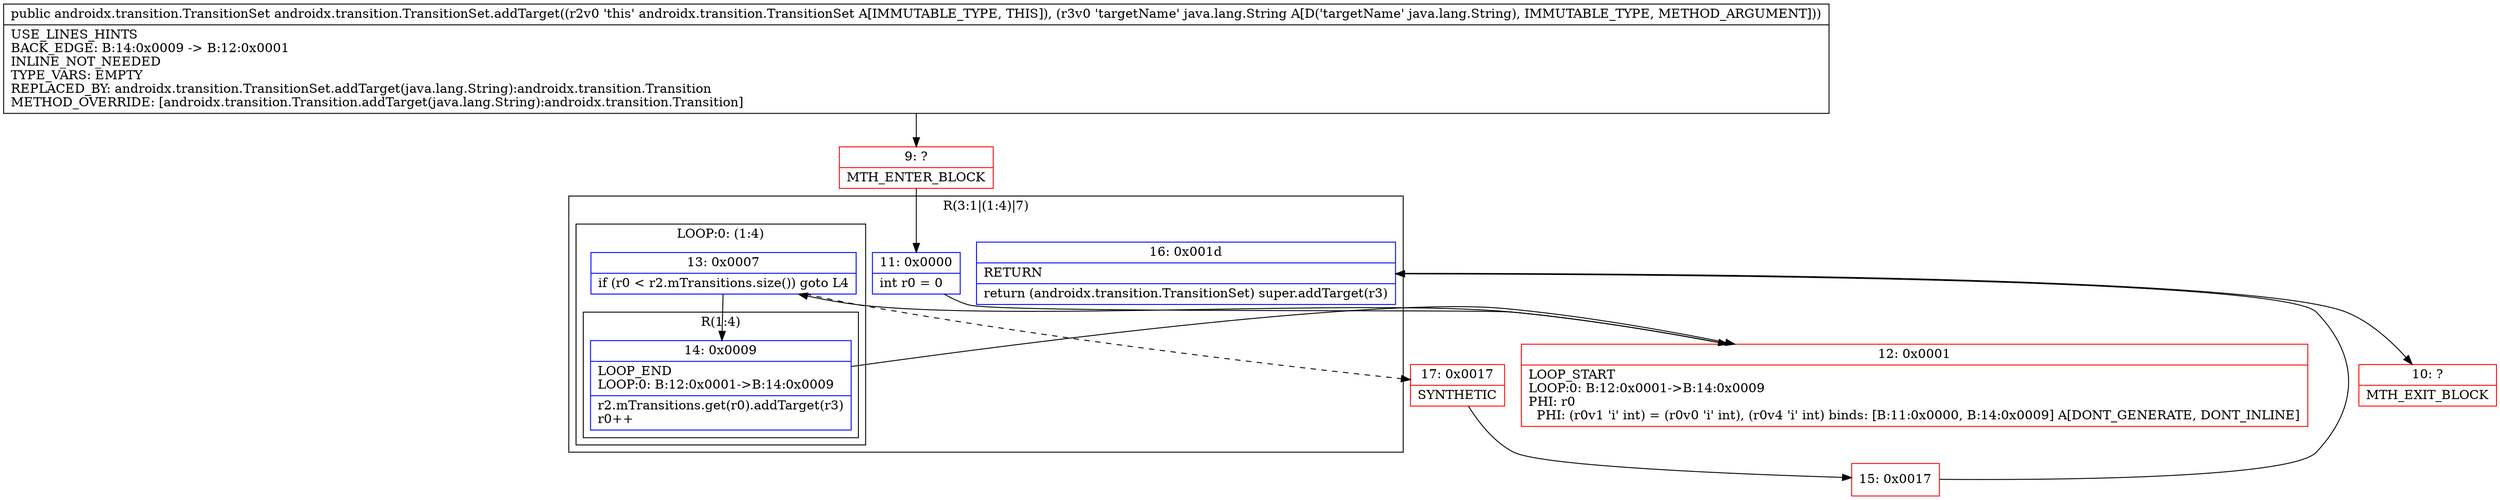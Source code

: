 digraph "CFG forandroidx.transition.TransitionSet.addTarget(Ljava\/lang\/String;)Landroidx\/transition\/TransitionSet;" {
subgraph cluster_Region_715025559 {
label = "R(3:1|(1:4)|7)";
node [shape=record,color=blue];
Node_11 [shape=record,label="{11\:\ 0x0000|int r0 = 0\l}"];
subgraph cluster_LoopRegion_1698078746 {
label = "LOOP:0: (1:4)";
node [shape=record,color=blue];
Node_13 [shape=record,label="{13\:\ 0x0007|if (r0 \< r2.mTransitions.size()) goto L4\l}"];
subgraph cluster_Region_1787764157 {
label = "R(1:4)";
node [shape=record,color=blue];
Node_14 [shape=record,label="{14\:\ 0x0009|LOOP_END\lLOOP:0: B:12:0x0001\-\>B:14:0x0009\l|r2.mTransitions.get(r0).addTarget(r3)\lr0++\l}"];
}
}
Node_16 [shape=record,label="{16\:\ 0x001d|RETURN\l|return (androidx.transition.TransitionSet) super.addTarget(r3)\l}"];
}
Node_9 [shape=record,color=red,label="{9\:\ ?|MTH_ENTER_BLOCK\l}"];
Node_12 [shape=record,color=red,label="{12\:\ 0x0001|LOOP_START\lLOOP:0: B:12:0x0001\-\>B:14:0x0009\lPHI: r0 \l  PHI: (r0v1 'i' int) = (r0v0 'i' int), (r0v4 'i' int) binds: [B:11:0x0000, B:14:0x0009] A[DONT_GENERATE, DONT_INLINE]\l}"];
Node_17 [shape=record,color=red,label="{17\:\ 0x0017|SYNTHETIC\l}"];
Node_15 [shape=record,color=red,label="{15\:\ 0x0017}"];
Node_10 [shape=record,color=red,label="{10\:\ ?|MTH_EXIT_BLOCK\l}"];
MethodNode[shape=record,label="{public androidx.transition.TransitionSet androidx.transition.TransitionSet.addTarget((r2v0 'this' androidx.transition.TransitionSet A[IMMUTABLE_TYPE, THIS]), (r3v0 'targetName' java.lang.String A[D('targetName' java.lang.String), IMMUTABLE_TYPE, METHOD_ARGUMENT]))  | USE_LINES_HINTS\lBACK_EDGE: B:14:0x0009 \-\> B:12:0x0001\lINLINE_NOT_NEEDED\lTYPE_VARS: EMPTY\lREPLACED_BY: androidx.transition.TransitionSet.addTarget(java.lang.String):androidx.transition.Transition\lMETHOD_OVERRIDE: [androidx.transition.Transition.addTarget(java.lang.String):androidx.transition.Transition]\l}"];
MethodNode -> Node_9;Node_11 -> Node_12;
Node_13 -> Node_14;
Node_13 -> Node_17[style=dashed];
Node_14 -> Node_12;
Node_16 -> Node_10;
Node_9 -> Node_11;
Node_12 -> Node_13;
Node_17 -> Node_15;
Node_15 -> Node_16;
}

